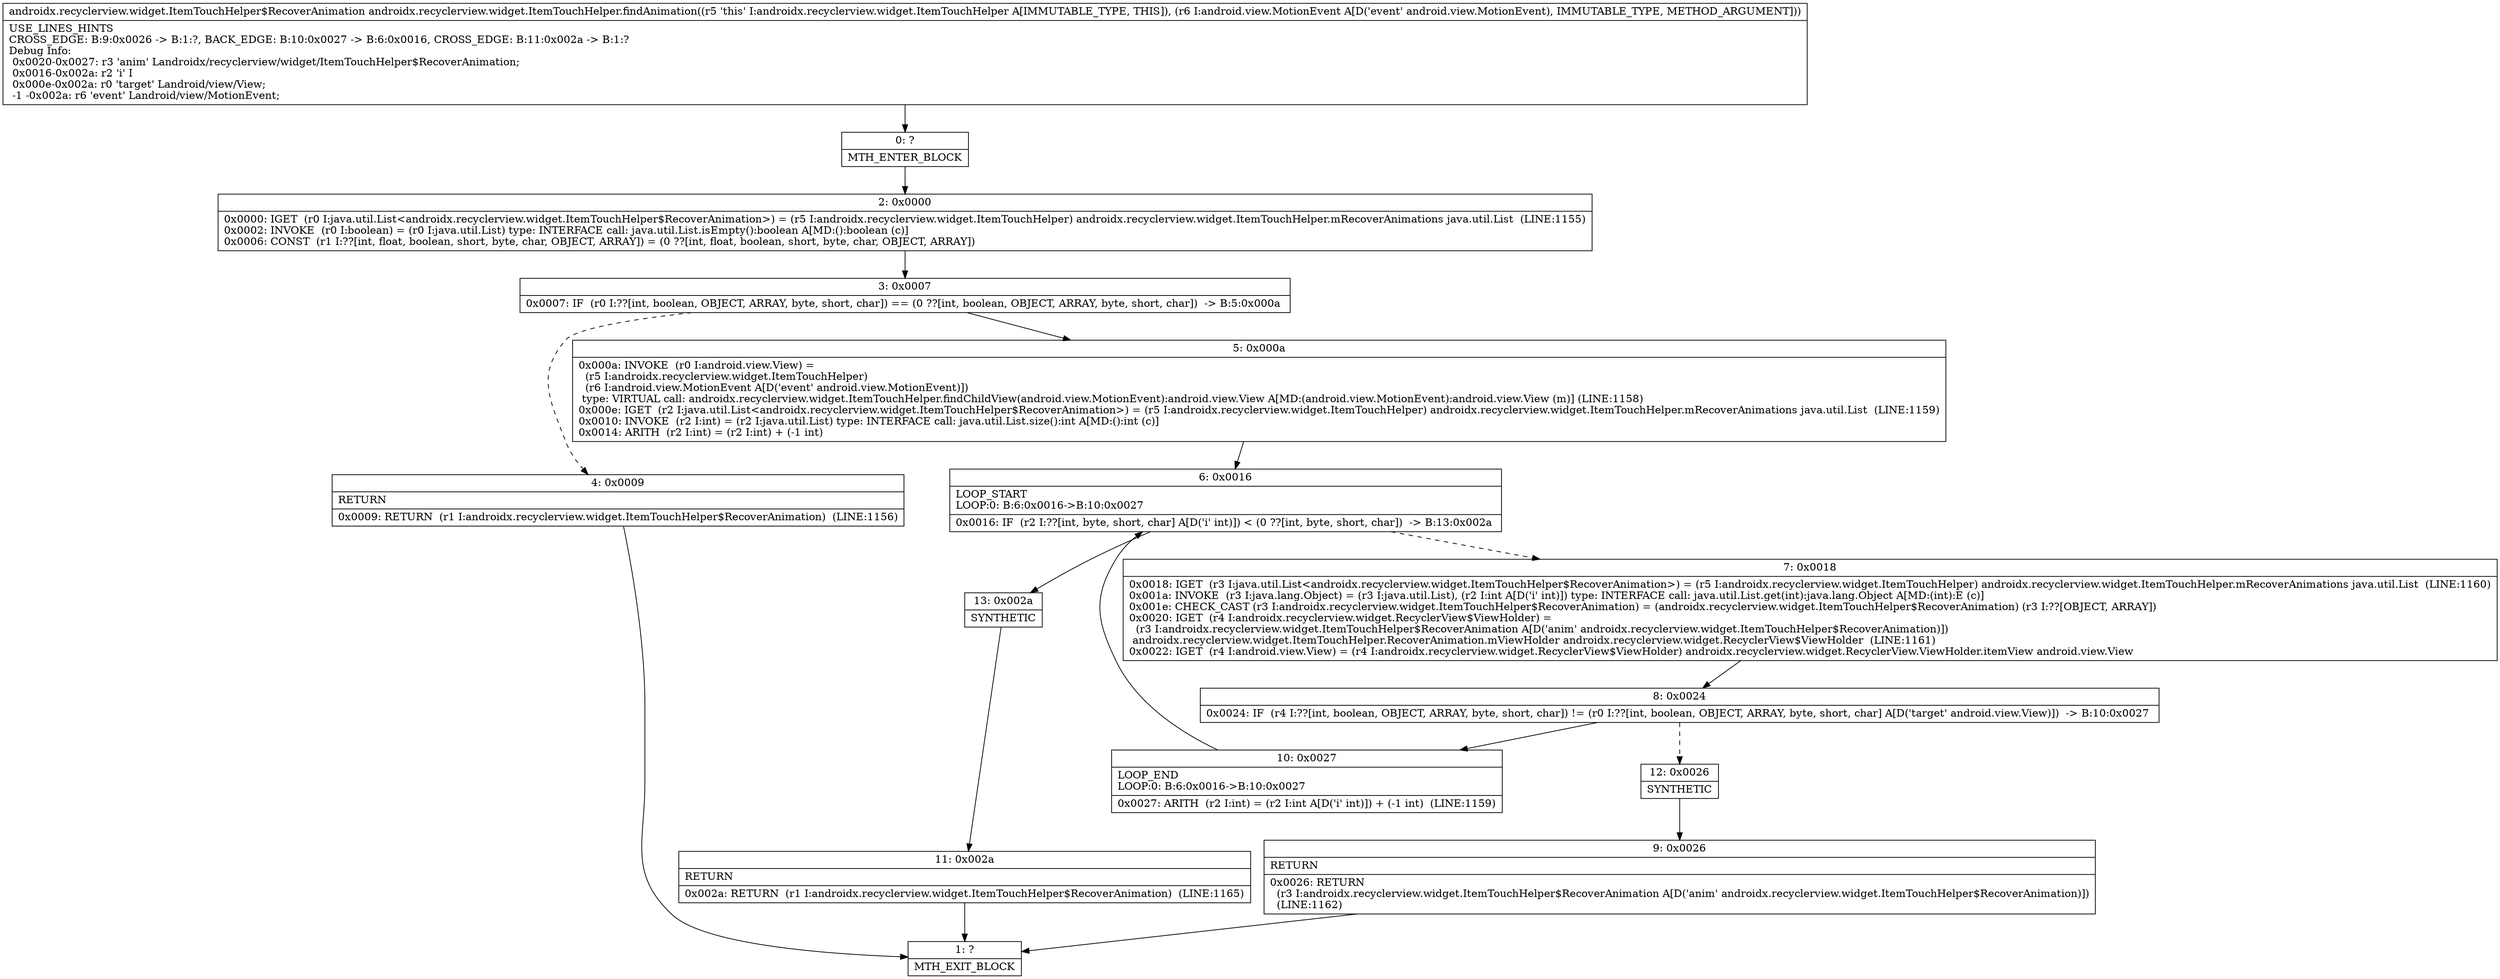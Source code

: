 digraph "CFG forandroidx.recyclerview.widget.ItemTouchHelper.findAnimation(Landroid\/view\/MotionEvent;)Landroidx\/recyclerview\/widget\/ItemTouchHelper$RecoverAnimation;" {
Node_0 [shape=record,label="{0\:\ ?|MTH_ENTER_BLOCK\l}"];
Node_2 [shape=record,label="{2\:\ 0x0000|0x0000: IGET  (r0 I:java.util.List\<androidx.recyclerview.widget.ItemTouchHelper$RecoverAnimation\>) = (r5 I:androidx.recyclerview.widget.ItemTouchHelper) androidx.recyclerview.widget.ItemTouchHelper.mRecoverAnimations java.util.List  (LINE:1155)\l0x0002: INVOKE  (r0 I:boolean) = (r0 I:java.util.List) type: INTERFACE call: java.util.List.isEmpty():boolean A[MD:():boolean (c)]\l0x0006: CONST  (r1 I:??[int, float, boolean, short, byte, char, OBJECT, ARRAY]) = (0 ??[int, float, boolean, short, byte, char, OBJECT, ARRAY]) \l}"];
Node_3 [shape=record,label="{3\:\ 0x0007|0x0007: IF  (r0 I:??[int, boolean, OBJECT, ARRAY, byte, short, char]) == (0 ??[int, boolean, OBJECT, ARRAY, byte, short, char])  \-\> B:5:0x000a \l}"];
Node_4 [shape=record,label="{4\:\ 0x0009|RETURN\l|0x0009: RETURN  (r1 I:androidx.recyclerview.widget.ItemTouchHelper$RecoverAnimation)  (LINE:1156)\l}"];
Node_1 [shape=record,label="{1\:\ ?|MTH_EXIT_BLOCK\l}"];
Node_5 [shape=record,label="{5\:\ 0x000a|0x000a: INVOKE  (r0 I:android.view.View) = \l  (r5 I:androidx.recyclerview.widget.ItemTouchHelper)\l  (r6 I:android.view.MotionEvent A[D('event' android.view.MotionEvent)])\l type: VIRTUAL call: androidx.recyclerview.widget.ItemTouchHelper.findChildView(android.view.MotionEvent):android.view.View A[MD:(android.view.MotionEvent):android.view.View (m)] (LINE:1158)\l0x000e: IGET  (r2 I:java.util.List\<androidx.recyclerview.widget.ItemTouchHelper$RecoverAnimation\>) = (r5 I:androidx.recyclerview.widget.ItemTouchHelper) androidx.recyclerview.widget.ItemTouchHelper.mRecoverAnimations java.util.List  (LINE:1159)\l0x0010: INVOKE  (r2 I:int) = (r2 I:java.util.List) type: INTERFACE call: java.util.List.size():int A[MD:():int (c)]\l0x0014: ARITH  (r2 I:int) = (r2 I:int) + (\-1 int) \l}"];
Node_6 [shape=record,label="{6\:\ 0x0016|LOOP_START\lLOOP:0: B:6:0x0016\-\>B:10:0x0027\l|0x0016: IF  (r2 I:??[int, byte, short, char] A[D('i' int)]) \< (0 ??[int, byte, short, char])  \-\> B:13:0x002a \l}"];
Node_7 [shape=record,label="{7\:\ 0x0018|0x0018: IGET  (r3 I:java.util.List\<androidx.recyclerview.widget.ItemTouchHelper$RecoverAnimation\>) = (r5 I:androidx.recyclerview.widget.ItemTouchHelper) androidx.recyclerview.widget.ItemTouchHelper.mRecoverAnimations java.util.List  (LINE:1160)\l0x001a: INVOKE  (r3 I:java.lang.Object) = (r3 I:java.util.List), (r2 I:int A[D('i' int)]) type: INTERFACE call: java.util.List.get(int):java.lang.Object A[MD:(int):E (c)]\l0x001e: CHECK_CAST (r3 I:androidx.recyclerview.widget.ItemTouchHelper$RecoverAnimation) = (androidx.recyclerview.widget.ItemTouchHelper$RecoverAnimation) (r3 I:??[OBJECT, ARRAY]) \l0x0020: IGET  (r4 I:androidx.recyclerview.widget.RecyclerView$ViewHolder) = \l  (r3 I:androidx.recyclerview.widget.ItemTouchHelper$RecoverAnimation A[D('anim' androidx.recyclerview.widget.ItemTouchHelper$RecoverAnimation)])\l androidx.recyclerview.widget.ItemTouchHelper.RecoverAnimation.mViewHolder androidx.recyclerview.widget.RecyclerView$ViewHolder  (LINE:1161)\l0x0022: IGET  (r4 I:android.view.View) = (r4 I:androidx.recyclerview.widget.RecyclerView$ViewHolder) androidx.recyclerview.widget.RecyclerView.ViewHolder.itemView android.view.View \l}"];
Node_8 [shape=record,label="{8\:\ 0x0024|0x0024: IF  (r4 I:??[int, boolean, OBJECT, ARRAY, byte, short, char]) != (r0 I:??[int, boolean, OBJECT, ARRAY, byte, short, char] A[D('target' android.view.View)])  \-\> B:10:0x0027 \l}"];
Node_10 [shape=record,label="{10\:\ 0x0027|LOOP_END\lLOOP:0: B:6:0x0016\-\>B:10:0x0027\l|0x0027: ARITH  (r2 I:int) = (r2 I:int A[D('i' int)]) + (\-1 int)  (LINE:1159)\l}"];
Node_12 [shape=record,label="{12\:\ 0x0026|SYNTHETIC\l}"];
Node_9 [shape=record,label="{9\:\ 0x0026|RETURN\l|0x0026: RETURN  \l  (r3 I:androidx.recyclerview.widget.ItemTouchHelper$RecoverAnimation A[D('anim' androidx.recyclerview.widget.ItemTouchHelper$RecoverAnimation)])\l  (LINE:1162)\l}"];
Node_13 [shape=record,label="{13\:\ 0x002a|SYNTHETIC\l}"];
Node_11 [shape=record,label="{11\:\ 0x002a|RETURN\l|0x002a: RETURN  (r1 I:androidx.recyclerview.widget.ItemTouchHelper$RecoverAnimation)  (LINE:1165)\l}"];
MethodNode[shape=record,label="{androidx.recyclerview.widget.ItemTouchHelper$RecoverAnimation androidx.recyclerview.widget.ItemTouchHelper.findAnimation((r5 'this' I:androidx.recyclerview.widget.ItemTouchHelper A[IMMUTABLE_TYPE, THIS]), (r6 I:android.view.MotionEvent A[D('event' android.view.MotionEvent), IMMUTABLE_TYPE, METHOD_ARGUMENT]))  | USE_LINES_HINTS\lCROSS_EDGE: B:9:0x0026 \-\> B:1:?, BACK_EDGE: B:10:0x0027 \-\> B:6:0x0016, CROSS_EDGE: B:11:0x002a \-\> B:1:?\lDebug Info:\l  0x0020\-0x0027: r3 'anim' Landroidx\/recyclerview\/widget\/ItemTouchHelper$RecoverAnimation;\l  0x0016\-0x002a: r2 'i' I\l  0x000e\-0x002a: r0 'target' Landroid\/view\/View;\l  \-1 \-0x002a: r6 'event' Landroid\/view\/MotionEvent;\l}"];
MethodNode -> Node_0;Node_0 -> Node_2;
Node_2 -> Node_3;
Node_3 -> Node_4[style=dashed];
Node_3 -> Node_5;
Node_4 -> Node_1;
Node_5 -> Node_6;
Node_6 -> Node_7[style=dashed];
Node_6 -> Node_13;
Node_7 -> Node_8;
Node_8 -> Node_10;
Node_8 -> Node_12[style=dashed];
Node_10 -> Node_6;
Node_12 -> Node_9;
Node_9 -> Node_1;
Node_13 -> Node_11;
Node_11 -> Node_1;
}

